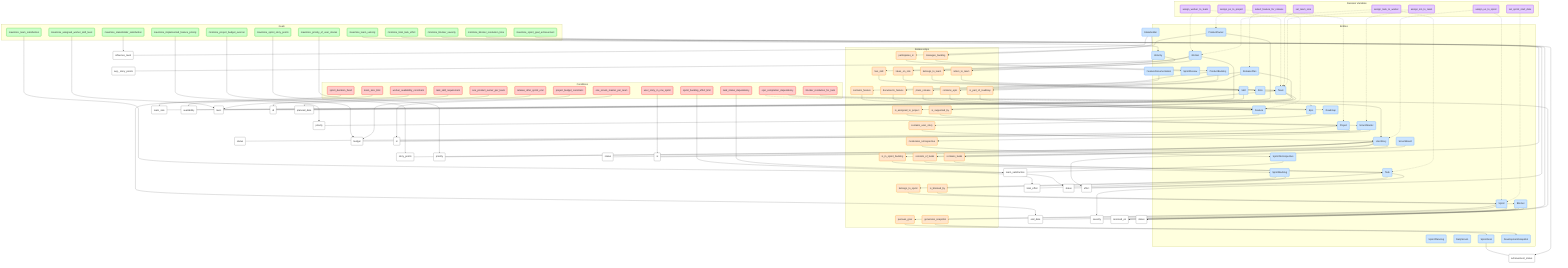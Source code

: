 graph TD
    %% 1. Style Definitions
    classDef entityStyle fill:#cce5ff,stroke:#66a3ff,stroke-width:2px;
    classDef attrStyle fill:#ffffff,stroke:#333,stroke-width:1px;
    classDef relationStyle fill:#ffe5cc,stroke:#ff9933,stroke-width:2px,color:#333;
    classDef goalStyle fill:#ccffcc,stroke:#33cc33,stroke-width:2px,color:#333;
    classDef conditionStyle fill:#ffcccc,stroke:#ff3333,stroke-width:2px,color:#333;
    classDef dvStyle fill:#e5ccff,stroke:#9933ff,stroke-width:2px,color:#333;

    %% 2. Node Declarations

    %% Entities
    subgraph Entities
        E0("Project"); E1("Team"); E2("Worker"); E3("Feature"); E4("Skill"); E5("Role"); E6("ProductOwner"); E7("ScrumMaster"); E8("ProductBacklog"); E9("Sprint"); E10("SprintPlanning"); E11("DailyScrum"); E12("SprintReview"); E13("SprintRetrospective"); E14("SprintBacklog"); E15("SprintGoal"); E16("Epic"); E17("UserStory"); E18("Task"); E19("DevelopmentSnapshot"); E20("Blocker"); E21("Stakeholder"); E22("Velocity"); E23("ReleasePlan"); E24("Roadmap"); E25("ScrumBoard"); E26("FeatureDocumentation");
    end

    %% Attributes (Declared as needed for connections)
    A_E0_6("status"); A_E0_5("budget");
    A_E1_2("team_size");
    A_E2_6("availability");
    A_E3_4("priority");
    A_E4_3("level");
    A_E6_0("id");
    A_E7_0("id");
    A_E9_3("end_date");
    A_E13_3("team_satisfaction");
    A_E14_4("total_effort");
    A_E15_2("achievement_status");
    A_E17_5("story_points"); A_E17_4("priority"); A_E17_6("status"); A_E17_0("id");
    A_E18_3("status"); A_E18_4("effort");
    A_E20_3("severity"); A_E20_6("resolved_on"); A_E20_4("status");
    A_E21_6("influence_level");
    A_E22_2("avg._story_points");
    A_E23_2("planned_date");

    %% Relations
    subgraph Relationships
        R1("is_assigned_to_project"); R2("belongs_to_team"); R3("has_skill"); R4("takes_on_role"); R5("manages_backlog"); R6("is_supported_by"); R7("contains_feature"); R8("contains_epic"); R9("contains_user_story"); R10("consists_of_tasks"); R11("is_in_sprint_backlog"); R12("belongs_to_sprint"); R13("pursues_goal"); R14("contains_tasks"); R15("documents_feature"); R16("is_blocked_by"); R17("participates_in"); R18("moderates_retrospective"); R19("refers_to_team"); R20("plans_release"); R21("is_part_of_roadmap"); R22("generates_snapshot");
    end

    %% Goals
    subgraph Goals
        G0("maximize_sprint_story_points"); G1("minimize_project_budget_overrun"); G2("maximize_team_velocity"); G3("maximize_implemented_feature_priority"); G4("minimize_total_task_effort"); G5("maximize_sprint_goal_achievement"); G6("minimize_blocker_severity"); G7("maximize_stakeholder_satisfaction"); G8("maximize_team_satisfaction"); G9("minimize_blocker_resolution_time"); G10("maximize_assigned_worker_skill_level"); G11("maximize_priority_of_user_stories");
    end

    %% Conditions
    subgraph Conditions
        C0("worker_availability_constraint"); C1("team_size_limit"); C2("sprint_duration_fixed"); C3("project_budget_constraint"); C4("task_skill_requirement"); C5("epic_completion_dependency"); C6("one_product_owner_per_team"); C7("one_scrum_master_per_team"); C8("task_status_dependency"); C9("blocker_resolution_for_task"); C10("release_after_sprint_end"); C11("sprint_backlog_effort_limit"); C12("user_story_in_one_sprint");
    end

    %% Decision Variables
    subgraph "Decision Variables"
        DV0("assign_worker_to_team"); DV1("assign_us_to_sprint"); DV2("assign_task_to_worker"); DV3("select_feature_for_release"); DV4("set_sprint_start_date"); DV5("set_team_size"); DV9("assign_po_to_project"); DV10("assign_sm_to_team");
    end

    %% 3. Connections

    %% Entity <--> Attribute Connections
    E0 --- A_E0_5; E0 --- A_E0_6;
    E1 --- A_E1_2;
    E2 --- A_E2_6;
    E3 --- A_E3_4;
    E4 --- A_E4_3;
    E6 --- A_E6_0;
    E7 --- A_E7_0;
    E9 --- A_E9_3;
    E13 --- A_E13_3;
    E14 --- A_E14_4;
    E15 --- A_E15_2;
    E17 --- A_E17_0; E17 --- A_E17_4; E17 --- A_E17_5; E17 --- A_E17_6;
    E18 --- A_E18_3; E18 --- A_E18_4;
    E20 --- A_E20_3; E20 --- A_E20_4; E20 --- A_E20_6;
    E21 --- A_E21_6;
    E22 --- A_E22_2;
    E23 --- A_E23_2;

    %% Entity --> Relation --> Entity Connections
    E1 --> R1 --> E0;
    E2 --> R2 --> E1;
    E2 --> R3 --> E4;
    E2 --> R4 --> E5;
    E6 --> R5 --> E8;
    E1 --> R6 --> E7;
    E8 --> R7 --> E3;
    E8 --> R8 --> E16;
    E16 --> R9 --> E17;
    E17 --> R10 --> E18;
    E17 --> R11 --> E14;
    E14 --> R12 --> E9;
    E9 --> R13 --> E15;
    E25 --> R14 --> E18;
    E26 --> R15 --> E3;
    E18 --> R16 --> E20;
    E21 --> R17 --> E12;
    E7 --> R18 --> E13;
    E22 --> R19 --> E1;
    E23 --> R20 --> E3;
    E23 --> R21 --> E24;
    E9 --> R22 --> E19;

    %% Goal --> Attribute/Entity Connections
    G0 --> A_E17_5;
    G1 --> A_E0_5;
    G2 --> E22;
    G3 --> A_E3_4;
    G4 --> A_E18_4;
    G5 --> A_E15_2;
    G6 --> A_E20_3;
    G7 --> A_E21_6;
    G8 --> A_E13_3;
    G9 --> A_E20_6;
    G10 --> A_E4_3;
    G11 --> A_E17_4;

    %% Condition --> Attribute/Entity Connections
    C0 --> A_E2_6;
    C1 --> A_E1_2;
    C2 --> A_E9_3;
    C3 --> A_E0_5;
    C4 --> A_E4_3;
    C5 --> E17; C5 -.-> E16;
    C6 --> A_E6_0;
    C7 --> A_E7_0;
    C8 --> A_E18_3;
    C9 --> A_E20_4;
    C10 --> A_E23_2;
    C11 --> A_E14_4;
    C12 --> A_E17_0;

    %% Decision Variable -.-> Entity Connections (Dotted lines for influence)
    DV0 -.-> E2; DV0 -.-> E1;
    DV1 -.-> E17; DV1 -.-> E9;
    DV2 -.-> E18; DV2 -.-> E2;
    DV3 -.-> E3; DV3 -.-> E23;
    DV4 -.-> E9;
    DV5 -.-> E1;
    DV9 -.-> E6; DV9 -.-> E0;
    DV10 -.-> E7; DV10 -.-> E1;


    %% 4. Class Assignments
    class E0,E1,E2,E3,E4,E5,E6,E7,E8,E9,E10,E11,E12,E13,E14,E15,E16,E17,E18,E19,E20,E21,E22,E23,E24,E25,E26 entityStyle;
    class A_E0_6,A_E0_5,A_E1_2,A_E2_6,A_E3_4,A_E4_3,A_E6_0,A_E7_0,A_E9_3,A_E13_3,A_E14_4,A_E15_2,A_E17_5,A_E17_4,A_E17_6,A_E17_0,A_E18_3,A_E18_4,A_E20_3,A_E20_6,A_E20_4,A_E21_6,A_E22_2,A_E23_2 attrStyle;
    class R1,R2,R3,R4,R5,R6,R7,R8,R9,R10,R11,R12,R13,R14,R15,R16,R17,R18,R19,R20,R21,R22 relationStyle;
    class G0,G1,G2,G3,G4,G5,G6,G7,G8,G9,G10,G11 goalStyle;
    class C0,C1,C2,C3,C4,C5,C6,C7,C8,C9,C10,C11,C12 conditionStyle;
    class DV0,DV1,DV2,DV3,DV4,DV5,DV9,DV10 dvStyle;